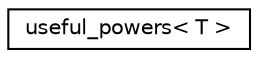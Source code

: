 digraph "Graphical Class Hierarchy"
{
 // LATEX_PDF_SIZE
  edge [fontname="Helvetica",fontsize="10",labelfontname="Helvetica",labelfontsize="10"];
  node [fontname="Helvetica",fontsize="10",shape=record];
  rankdir="LR";
  Node0 [label="useful_powers\< T \>",height=0.2,width=0.4,color="black", fillcolor="white", style="filled",URL="$structuseful__powers.html",tooltip="To speed up calculations within the for loops, we pre-calculate reoccuring powers of M*F and Pi,..."];
}
